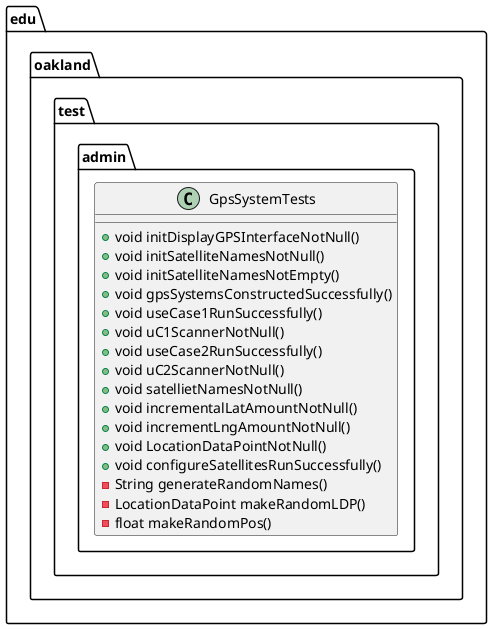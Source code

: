 @startuml GpsSystemTests

package edu.oakland.test.admin {
    class GpsSystemTests {
        + void initDisplayGPSInterfaceNotNull()
        + void initSatelliteNamesNotNull()
        + void initSatelliteNamesNotEmpty()
        + void gpsSystemsConstructedSuccessfully()
        + void useCase1RunSuccessfully()
        + void uC1ScannerNotNull()
        + void useCase2RunSuccessfully()
        + void uC2ScannerNotNull()
        + void satellietNamesNotNull()
        + void incrementalLatAmountNotNull()
        + void incrementLngAmountNotNull()
        + void LocationDataPointNotNull()
        + void configureSatellitesRunSuccessfully()
        - String generateRandomNames()
        - LocationDataPoint makeRandomLDP()
        - float makeRandomPos()
    }
}

@enduml
